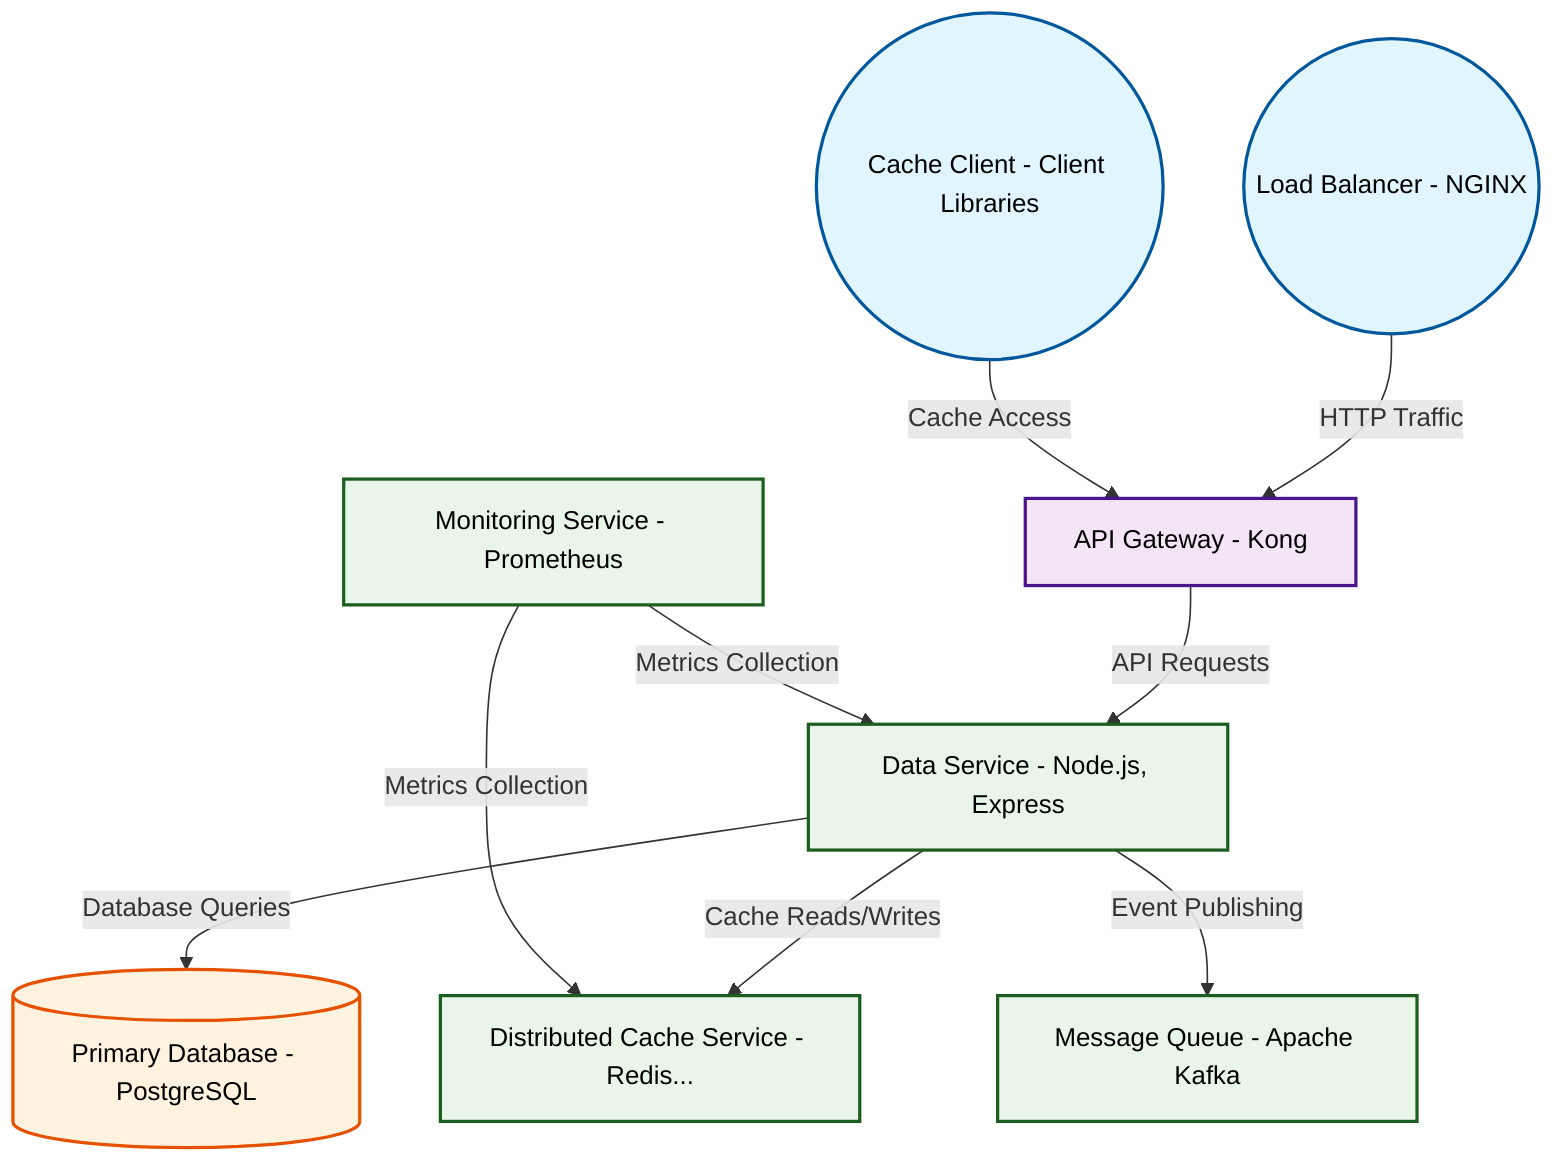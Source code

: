 graph TB

    %% Professional Software Architecture Styling
    classDef userInterface fill:#e1f5fe,stroke:#01579b,stroke-width:2px,color:#000
    classDef apiLayer fill:#f3e5f5,stroke:#4a148c,stroke-width:2px,color:#000
    classDef service fill:#e8f5e8,stroke:#1b5e20,stroke-width:2px,color:#000
    classDef database fill:#fff3e0,stroke:#e65100,stroke-width:2px,color:#000
    classDef cache fill:#fce4ec,stroke:#880e4f,stroke-width:2px,color:#000
    classDef external fill:#f1f8e9,stroke:#33691e,stroke-width:2px,color:#000

    loadBalancer((Load Balancer - NGINX))
    apiGateway[API Gateway - Kong]
    cacheService[Distributed Cache Service - Redis...]
    dataService[Data Service - Node.js, Express]
    database[(Primary Database - PostgreSQL)]
    messageQueue[Message Queue - Apache Kafka]
    monitoring[Monitoring Service - Prometheus]
    cacheClient((Cache Client - Client Libraries))

    loadBalancer -->|HTTP Traffic| apiGateway
    apiGateway -->|API Requests| dataService
    dataService -->|Cache Reads/Writes| cacheService
    dataService -->|Database Queries| database
    dataService -->|Event Publishing| messageQueue
    cacheClient -->|Cache Access| apiGateway
    monitoring -->|Metrics Collection| dataService
    monitoring -->|Metrics Collection| cacheService

    class loadBalancer userInterface
    class apiGateway apiLayer
    class cacheService service
    class dataService service
    class database database
    class messageQueue service
    class monitoring service
    class cacheClient userInterface